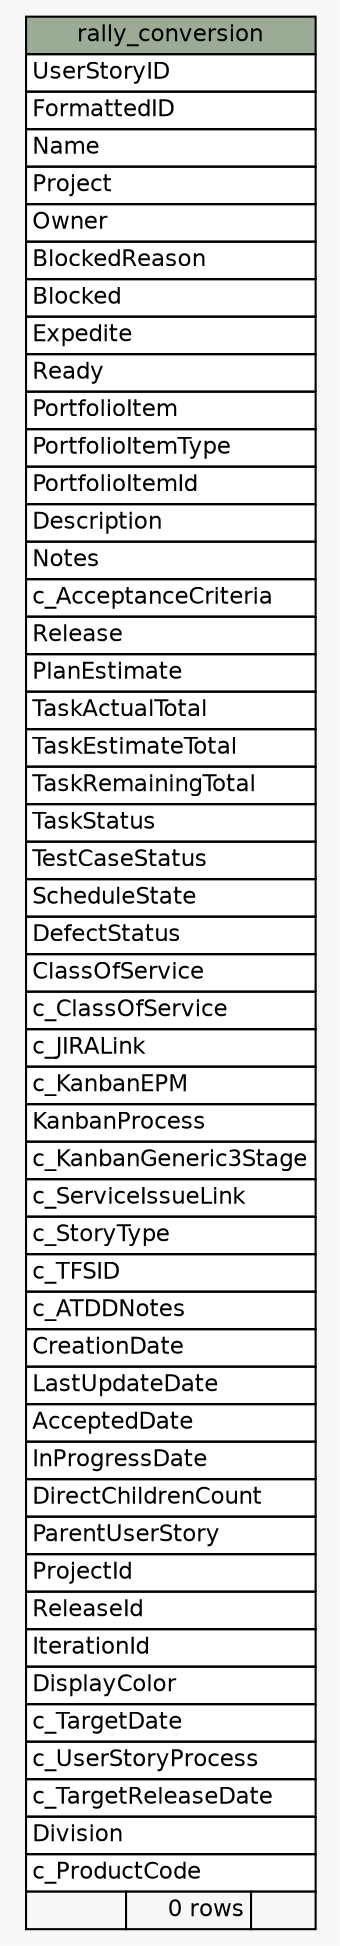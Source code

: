 // dot 2.2.1 on Windows 10 10.0
// SchemaSpy rev 590
digraph "rally_conversion" {
  graph [
    rankdir="RL"
    bgcolor="#f7f7f7"
    nodesep="0.18"
    ranksep="0.46"
    fontname="Helvetica"
    fontsize="11"
  ];
  node [
    fontname="Helvetica"
    fontsize="11"
    shape="plaintext"
  ];
  edge [
    arrowsize="0.8"
  ];
  "rally_conversion" [
    label=<
    <TABLE BORDER="0" CELLBORDER="1" CELLSPACING="0" BGCOLOR="#ffffff">
      <TR><TD COLSPAN="3" BGCOLOR="#9bab96" ALIGN="CENTER">rally_conversion</TD></TR>
      <TR><TD PORT="UserStoryID" COLSPAN="3" ALIGN="LEFT">UserStoryID</TD></TR>
      <TR><TD PORT="FormattedID" COLSPAN="3" ALIGN="LEFT">FormattedID</TD></TR>
      <TR><TD PORT="Name" COLSPAN="3" ALIGN="LEFT">Name</TD></TR>
      <TR><TD PORT="Project" COLSPAN="3" ALIGN="LEFT">Project</TD></TR>
      <TR><TD PORT="Owner" COLSPAN="3" ALIGN="LEFT">Owner</TD></TR>
      <TR><TD PORT="BlockedReason" COLSPAN="3" ALIGN="LEFT">BlockedReason</TD></TR>
      <TR><TD PORT="Blocked" COLSPAN="3" ALIGN="LEFT">Blocked</TD></TR>
      <TR><TD PORT="Expedite" COLSPAN="3" ALIGN="LEFT">Expedite</TD></TR>
      <TR><TD PORT="Ready" COLSPAN="3" ALIGN="LEFT">Ready</TD></TR>
      <TR><TD PORT="PortfolioItem" COLSPAN="3" ALIGN="LEFT">PortfolioItem</TD></TR>
      <TR><TD PORT="PortfolioItemType" COLSPAN="3" ALIGN="LEFT">PortfolioItemType</TD></TR>
      <TR><TD PORT="PortfolioItemId" COLSPAN="3" ALIGN="LEFT">PortfolioItemId</TD></TR>
      <TR><TD PORT="Description" COLSPAN="3" ALIGN="LEFT">Description</TD></TR>
      <TR><TD PORT="Notes" COLSPAN="3" ALIGN="LEFT">Notes</TD></TR>
      <TR><TD PORT="c_AcceptanceCriteria" COLSPAN="3" ALIGN="LEFT">c_AcceptanceCriteria</TD></TR>
      <TR><TD PORT="Release" COLSPAN="3" ALIGN="LEFT">Release</TD></TR>
      <TR><TD PORT="PlanEstimate" COLSPAN="3" ALIGN="LEFT">PlanEstimate</TD></TR>
      <TR><TD PORT="TaskActualTotal" COLSPAN="3" ALIGN="LEFT">TaskActualTotal</TD></TR>
      <TR><TD PORT="TaskEstimateTotal" COLSPAN="3" ALIGN="LEFT">TaskEstimateTotal</TD></TR>
      <TR><TD PORT="TaskRemainingTotal" COLSPAN="3" ALIGN="LEFT">TaskRemainingTotal</TD></TR>
      <TR><TD PORT="TaskStatus" COLSPAN="3" ALIGN="LEFT">TaskStatus</TD></TR>
      <TR><TD PORT="TestCaseStatus" COLSPAN="3" ALIGN="LEFT">TestCaseStatus</TD></TR>
      <TR><TD PORT="ScheduleState" COLSPAN="3" ALIGN="LEFT">ScheduleState</TD></TR>
      <TR><TD PORT="DefectStatus" COLSPAN="3" ALIGN="LEFT">DefectStatus</TD></TR>
      <TR><TD PORT="ClassOfService" COLSPAN="3" ALIGN="LEFT">ClassOfService</TD></TR>
      <TR><TD PORT="c_ClassOfService" COLSPAN="3" ALIGN="LEFT">c_ClassOfService</TD></TR>
      <TR><TD PORT="c_JIRALink" COLSPAN="3" ALIGN="LEFT">c_JIRALink</TD></TR>
      <TR><TD PORT="c_KanbanEPM" COLSPAN="3" ALIGN="LEFT">c_KanbanEPM</TD></TR>
      <TR><TD PORT="KanbanProcess" COLSPAN="3" ALIGN="LEFT">KanbanProcess</TD></TR>
      <TR><TD PORT="c_KanbanGeneric3Stage" COLSPAN="3" ALIGN="LEFT">c_KanbanGeneric3Stage</TD></TR>
      <TR><TD PORT="c_ServiceIssueLink" COLSPAN="3" ALIGN="LEFT">c_ServiceIssueLink</TD></TR>
      <TR><TD PORT="c_StoryType" COLSPAN="3" ALIGN="LEFT">c_StoryType</TD></TR>
      <TR><TD PORT="c_TFSID" COLSPAN="3" ALIGN="LEFT">c_TFSID</TD></TR>
      <TR><TD PORT="c_ATDDNotes" COLSPAN="3" ALIGN="LEFT">c_ATDDNotes</TD></TR>
      <TR><TD PORT="CreationDate" COLSPAN="3" ALIGN="LEFT">CreationDate</TD></TR>
      <TR><TD PORT="LastUpdateDate" COLSPAN="3" ALIGN="LEFT">LastUpdateDate</TD></TR>
      <TR><TD PORT="AcceptedDate" COLSPAN="3" ALIGN="LEFT">AcceptedDate</TD></TR>
      <TR><TD PORT="InProgressDate" COLSPAN="3" ALIGN="LEFT">InProgressDate</TD></TR>
      <TR><TD PORT="DirectChildrenCount" COLSPAN="3" ALIGN="LEFT">DirectChildrenCount</TD></TR>
      <TR><TD PORT="ParentUserStory" COLSPAN="3" ALIGN="LEFT">ParentUserStory</TD></TR>
      <TR><TD PORT="ProjectId" COLSPAN="3" ALIGN="LEFT">ProjectId</TD></TR>
      <TR><TD PORT="ReleaseId" COLSPAN="3" ALIGN="LEFT">ReleaseId</TD></TR>
      <TR><TD PORT="IterationId" COLSPAN="3" ALIGN="LEFT">IterationId</TD></TR>
      <TR><TD PORT="DisplayColor" COLSPAN="3" ALIGN="LEFT">DisplayColor</TD></TR>
      <TR><TD PORT="c_TargetDate" COLSPAN="3" ALIGN="LEFT">c_TargetDate</TD></TR>
      <TR><TD PORT="c_UserStoryProcess" COLSPAN="3" ALIGN="LEFT">c_UserStoryProcess</TD></TR>
      <TR><TD PORT="c_TargetReleaseDate" COLSPAN="3" ALIGN="LEFT">c_TargetReleaseDate</TD></TR>
      <TR><TD PORT="Division" COLSPAN="3" ALIGN="LEFT">Division</TD></TR>
      <TR><TD PORT="c_ProductCode" COLSPAN="3" ALIGN="LEFT">c_ProductCode</TD></TR>
      <TR><TD ALIGN="LEFT" BGCOLOR="#f7f7f7">  </TD><TD ALIGN="RIGHT" BGCOLOR="#f7f7f7">0 rows</TD><TD ALIGN="RIGHT" BGCOLOR="#f7f7f7">  </TD></TR>
    </TABLE>>
    URL="tables/rally_conversion.html"
    tooltip="rally_conversion"
  ];
}
